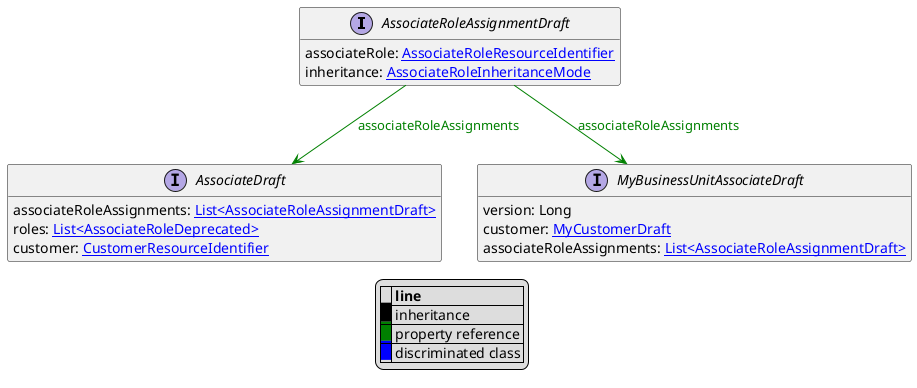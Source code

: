 @startuml

hide empty fields
hide empty methods
legend
|= |= line |
|<back:black>   </back>| inheritance |
|<back:green>   </back>| property reference |
|<back:blue>   </back>| discriminated class |
endlegend
interface AssociateRoleAssignmentDraft [[AssociateRoleAssignmentDraft.svg]]  {
    associateRole: [[AssociateRoleResourceIdentifier.svg AssociateRoleResourceIdentifier]]
    inheritance: [[AssociateRoleInheritanceMode.svg AssociateRoleInheritanceMode]]
}



interface AssociateDraft [[AssociateDraft.svg]]  {
    associateRoleAssignments: [[AssociateRoleAssignmentDraft.svg List<AssociateRoleAssignmentDraft>]]
    roles: [[AssociateRoleDeprecated.svg List<AssociateRoleDeprecated>]]
    customer: [[CustomerResourceIdentifier.svg CustomerResourceIdentifier]]
}
interface MyBusinessUnitAssociateDraft [[MyBusinessUnitAssociateDraft.svg]]  {
    version: Long
    customer: [[MyCustomerDraft.svg MyCustomerDraft]]
    associateRoleAssignments: [[AssociateRoleAssignmentDraft.svg List<AssociateRoleAssignmentDraft>]]
}

AssociateRoleAssignmentDraft --> AssociateDraft #green;text:green : "associateRoleAssignments"
AssociateRoleAssignmentDraft --> MyBusinessUnitAssociateDraft #green;text:green : "associateRoleAssignments"
@enduml
